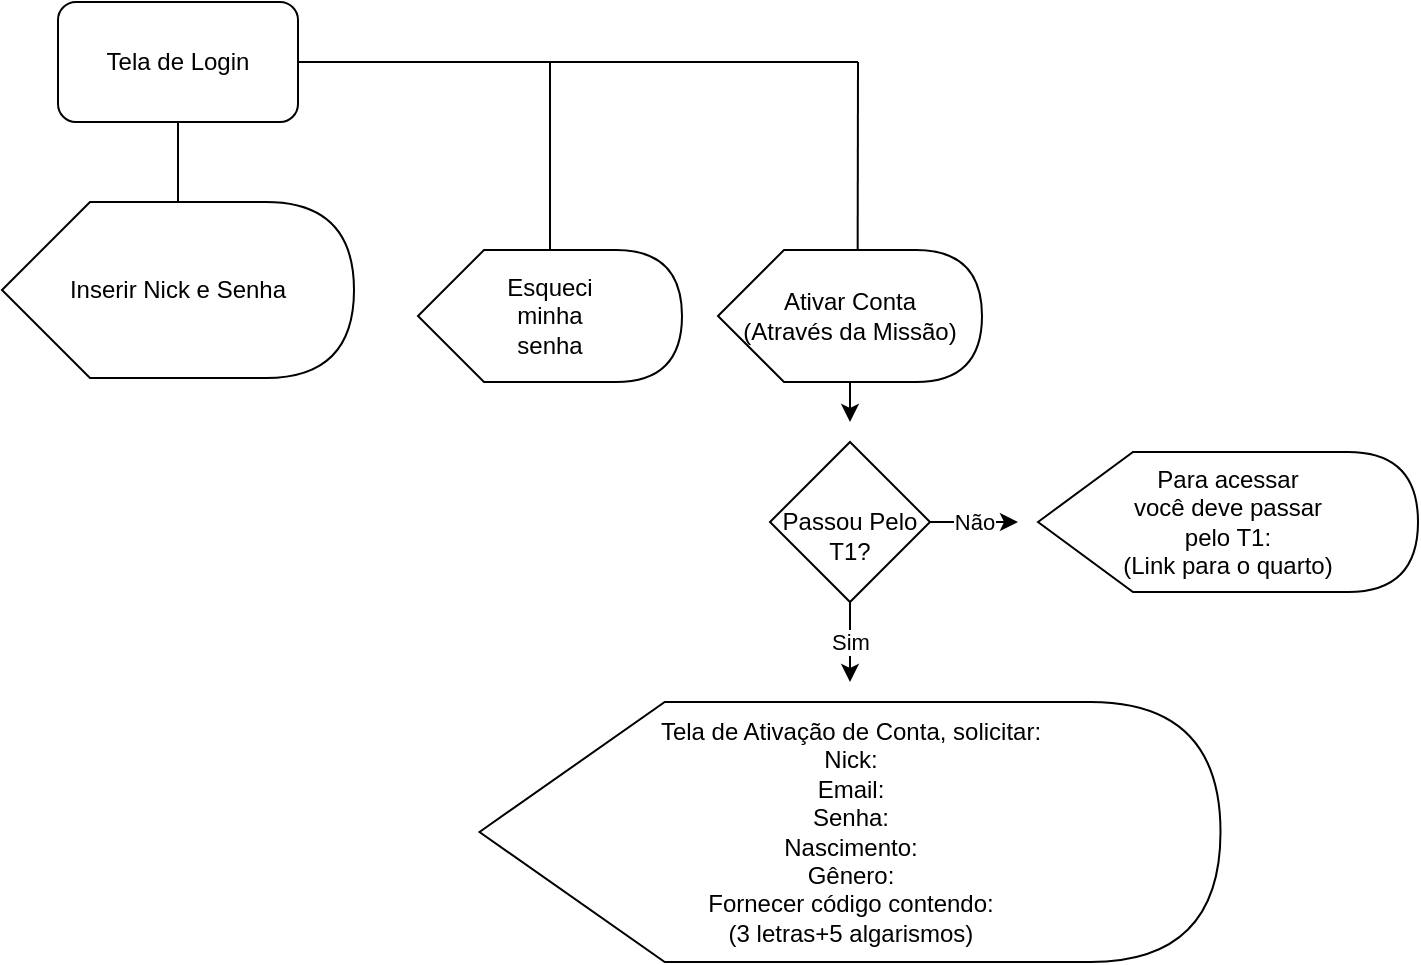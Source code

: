<mxfile version="19.0.3" type="device" pages="3"><diagram id="sy7VeC-6BjIflFU-jfCw" name="Login"><mxGraphModel dx="965" dy="653" grid="1" gridSize="10" guides="1" tooltips="1" connect="1" arrows="1" fold="1" page="1" pageScale="1" pageWidth="3300" pageHeight="4681" math="0" shadow="0"><root><mxCell id="0"/><mxCell id="1" parent="0"/><mxCell id="r9z4J4b-oKArlVZMMSKX-1" value="Inserir Nick e Senha" style="shape=display;whiteSpace=wrap;html=1;" parent="1" vertex="1"><mxGeometry x="12" y="130" width="176" height="88" as="geometry"/></mxCell><mxCell id="r9z4J4b-oKArlVZMMSKX-2" value="Tela de Login" style="rounded=1;whiteSpace=wrap;html=1;" parent="1" vertex="1"><mxGeometry x="40" y="30" width="120" height="60" as="geometry"/></mxCell><mxCell id="r9z4J4b-oKArlVZMMSKX-3" value="Esqueci&lt;br&gt;minha&lt;br&gt;senha" style="shape=display;whiteSpace=wrap;html=1;" parent="1" vertex="1"><mxGeometry x="220" y="154" width="132" height="66" as="geometry"/></mxCell><mxCell id="r9z4J4b-oKArlVZMMSKX-4" value="Ativar Conta&lt;br&gt;(Através da Missão)" style="shape=display;whiteSpace=wrap;html=1;" parent="1" vertex="1"><mxGeometry x="370" y="154" width="132" height="66" as="geometry"/></mxCell><mxCell id="r9z4J4b-oKArlVZMMSKX-5" value="&lt;br&gt;Passou Pelo&lt;br&gt;T1?" style="rhombus;whiteSpace=wrap;html=1;" parent="1" vertex="1"><mxGeometry x="396" y="250" width="80" height="80" as="geometry"/></mxCell><mxCell id="r9z4J4b-oKArlVZMMSKX-6" value="Não&lt;br&gt;" style="endArrow=classic;html=1;rounded=0;exitX=1;exitY=0.5;exitDx=0;exitDy=0;" parent="1" source="r9z4J4b-oKArlVZMMSKX-5" edge="1"><mxGeometry width="50" height="50" relative="1" as="geometry"><mxPoint x="390" y="310" as="sourcePoint"/><mxPoint x="520" y="290" as="targetPoint"/></mxGeometry></mxCell><mxCell id="r9z4J4b-oKArlVZMMSKX-7" value="Sim" style="endArrow=classic;html=1;rounded=0;exitX=0.5;exitY=1;exitDx=0;exitDy=0;" parent="1" source="r9z4J4b-oKArlVZMMSKX-5" edge="1"><mxGeometry width="50" height="50" relative="1" as="geometry"><mxPoint x="390" y="300" as="sourcePoint"/><mxPoint x="436" y="370" as="targetPoint"/></mxGeometry></mxCell><mxCell id="r9z4J4b-oKArlVZMMSKX-8" value="Tela de Ativação de Conta, solicitar:&lt;br&gt;Nick:&lt;br&gt;Email:&lt;br&gt;Senha:&lt;br&gt;Nascimento:&lt;br&gt;Gênero:&lt;br&gt;Fornecer código contendo:&lt;br&gt;(3 letras+5 algarismos)" style="shape=display;whiteSpace=wrap;html=1;" parent="1" vertex="1"><mxGeometry x="250.75" y="380" width="370.5" height="130" as="geometry"/></mxCell><mxCell id="r9z4J4b-oKArlVZMMSKX-9" value="" style="endArrow=classic;html=1;rounded=0;exitX=0;exitY=0;exitDx=66;exitDy=66;exitPerimeter=0;" parent="1" source="r9z4J4b-oKArlVZMMSKX-4" edge="1"><mxGeometry width="50" height="50" relative="1" as="geometry"><mxPoint x="390" y="260" as="sourcePoint"/><mxPoint x="436" y="240" as="targetPoint"/><Array as="points"/></mxGeometry></mxCell><mxCell id="r9z4J4b-oKArlVZMMSKX-11" value="Para acessar&lt;br&gt;você deve passar&lt;br&gt;pelo T1:&lt;br&gt;(Link para o quarto)" style="shape=display;whiteSpace=wrap;html=1;" parent="1" vertex="1"><mxGeometry x="530" y="255" width="190" height="70" as="geometry"/></mxCell><mxCell id="tSemTpCYCVQGYP4GgRuA-1" value="" style="endArrow=none;html=1;rounded=0;exitX=0;exitY=0;exitDx=88;exitDy=0;exitPerimeter=0;" parent="1" source="r9z4J4b-oKArlVZMMSKX-1" target="r9z4J4b-oKArlVZMMSKX-2" edge="1"><mxGeometry width="50" height="50" relative="1" as="geometry"><mxPoint x="530" y="340" as="sourcePoint"/><mxPoint x="580" y="290" as="targetPoint"/></mxGeometry></mxCell><mxCell id="tSemTpCYCVQGYP4GgRuA-2" value="" style="endArrow=none;html=1;rounded=0;exitX=0;exitY=0;exitDx=66;exitDy=0;exitPerimeter=0;" parent="1" source="r9z4J4b-oKArlVZMMSKX-3" edge="1"><mxGeometry width="50" height="50" relative="1" as="geometry"><mxPoint x="530" y="340" as="sourcePoint"/><mxPoint x="286" y="60" as="targetPoint"/></mxGeometry></mxCell><mxCell id="tSemTpCYCVQGYP4GgRuA-3" value="" style="endArrow=none;html=1;rounded=0;exitX=0.529;exitY=-0.004;exitDx=0;exitDy=0;exitPerimeter=0;" parent="1" source="r9z4J4b-oKArlVZMMSKX-4" edge="1"><mxGeometry width="50" height="50" relative="1" as="geometry"><mxPoint x="430" y="200" as="sourcePoint"/><mxPoint x="440" y="60" as="targetPoint"/></mxGeometry></mxCell><mxCell id="tSemTpCYCVQGYP4GgRuA-4" value="" style="endArrow=none;html=1;rounded=0;exitX=1;exitY=0.5;exitDx=0;exitDy=0;" parent="1" source="r9z4J4b-oKArlVZMMSKX-2" edge="1"><mxGeometry width="50" height="50" relative="1" as="geometry"><mxPoint x="330" y="90" as="sourcePoint"/><mxPoint x="440" y="60" as="targetPoint"/></mxGeometry></mxCell></root></mxGraphModel></diagram><diagram id="vlQ6nkEMYb3WXL11jJAH" name="Home"><mxGraphModel dx="662" dy="448" grid="1" gridSize="10" guides="1" tooltips="1" connect="1" arrows="1" fold="1" page="1" pageScale="1" pageWidth="827" pageHeight="1169" math="0" shadow="0"><root><mxCell id="0"/><mxCell id="1" parent="0"/><mxCell id="opj9Q_pAyznWZsI7xy_d-2" value="Home&lt;br&gt;(Após Login)" style="rounded=1;whiteSpace=wrap;html=1;" vertex="1" parent="1"><mxGeometry x="40" y="30" width="120" height="60" as="geometry"/></mxCell><mxCell id="rFK4WhXnrDeAq2bRcmVH-1" value="Perfil do Policial" style="shape=display;whiteSpace=wrap;html=1;" vertex="1" parent="1"><mxGeometry x="12" y="130" width="176" height="88" as="geometry"/></mxCell><mxCell id="EaPkpepy28ShV2WbkqV--1" value="" style="endArrow=none;html=1;rounded=0;exitX=0;exitY=0;exitDx=88;exitDy=0;exitPerimeter=0;entryX=0.5;entryY=1;entryDx=0;entryDy=0;" edge="1" parent="1" source="rFK4WhXnrDeAq2bRcmVH-1" target="opj9Q_pAyznWZsI7xy_d-2"><mxGeometry width="50" height="50" relative="1" as="geometry"><mxPoint x="390" y="430" as="sourcePoint"/><mxPoint x="440" y="380" as="targetPoint"/></mxGeometry></mxCell><mxCell id="EaPkpepy28ShV2WbkqV--3" value="Controle de Patentes" style="shape=display;whiteSpace=wrap;html=1;" vertex="1" parent="1"><mxGeometry x="210" y="141" width="132" height="66" as="geometry"/></mxCell><mxCell id="EaPkpepy28ShV2WbkqV--4" value="Estatuto" style="shape=display;whiteSpace=wrap;html=1;" vertex="1" parent="1"><mxGeometry x="360" y="141" width="132" height="66" as="geometry"/></mxCell><mxCell id="EaPkpepy28ShV2WbkqV--5" value="" style="endArrow=none;html=1;rounded=0;exitX=1;exitY=0.5;exitDx=0;exitDy=0;" edge="1" parent="1" source="opj9Q_pAyznWZsI7xy_d-2"><mxGeometry width="50" height="50" relative="1" as="geometry"><mxPoint x="390" y="430" as="sourcePoint"/><mxPoint x="580" y="60" as="targetPoint"/></mxGeometry></mxCell><mxCell id="EaPkpepy28ShV2WbkqV--6" value="" style="endArrow=none;html=1;rounded=0;exitX=0;exitY=0;exitDx=66;exitDy=0;exitPerimeter=0;" edge="1" parent="1" source="EaPkpepy28ShV2WbkqV--3"><mxGeometry width="50" height="50" relative="1" as="geometry"><mxPoint x="390" y="430" as="sourcePoint"/><mxPoint x="276" y="60" as="targetPoint"/></mxGeometry></mxCell><mxCell id="EaPkpepy28ShV2WbkqV--7" value="" style="endArrow=none;html=1;rounded=0;exitX=0.536;exitY=-0.014;exitDx=0;exitDy=0;exitPerimeter=0;" edge="1" parent="1" source="EaPkpepy28ShV2WbkqV--4"><mxGeometry width="50" height="50" relative="1" as="geometry"><mxPoint x="390" y="430" as="sourcePoint"/><mxPoint x="430" y="60" as="targetPoint"/></mxGeometry></mxCell><mxCell id="EaPkpepy28ShV2WbkqV--9" value="" style="shape=display;whiteSpace=wrap;html=1;" vertex="1" parent="1"><mxGeometry x="510" y="141" width="132" height="66" as="geometry"/></mxCell><mxCell id="EaPkpepy28ShV2WbkqV--10" value="" style="endArrow=none;html=1;rounded=0;exitX=0.53;exitY=-0.003;exitDx=0;exitDy=0;exitPerimeter=0;" edge="1" parent="1" source="EaPkpepy28ShV2WbkqV--9"><mxGeometry width="50" height="50" relative="1" as="geometry"><mxPoint x="440" y="200" as="sourcePoint"/><mxPoint x="580" y="60" as="targetPoint"/></mxGeometry></mxCell></root></mxGraphModel></diagram><diagram id="vYu8JXXg1JtLNvd839-o" name="Controle de Patentes"><mxGraphModel dx="965" dy="653" grid="1" gridSize="10" guides="1" tooltips="1" connect="1" arrows="1" fold="1" page="1" pageScale="1" pageWidth="827" pageHeight="1169" math="0" shadow="0"><root><mxCell id="0"/><mxCell id="1" parent="0"/><mxCell id="QNFL4UGvTWcg9UfrxBz5-1" value="Controle de Patentes" style="rounded=1;whiteSpace=wrap;html=1;" vertex="1" parent="1"><mxGeometry x="40" y="40" width="120" height="60" as="geometry"/></mxCell><mxCell id="ssQQ-QmvI8ISf_WWpBAI-1" value="Lista de Cargos" style="shape=display;whiteSpace=wrap;html=1;" vertex="1" parent="1"><mxGeometry x="23" y="150" width="154" height="77" as="geometry"/></mxCell><mxCell id="ssQQ-QmvI8ISf_WWpBAI-2" value="&lt;br&gt;Lista de Funcionários&lt;br&gt;De acordo com&lt;br&gt;o Cargo" style="shape=display;whiteSpace=wrap;html=1;" vertex="1" parent="1"><mxGeometry x="23" y="270" width="154" height="77" as="geometry"/></mxCell><mxCell id="ssQQ-QmvI8ISf_WWpBAI-4" value="" style="endArrow=classic;html=1;rounded=0;exitX=0.5;exitY=1;exitDx=0;exitDy=0;" edge="1" parent="1" source="QNFL4UGvTWcg9UfrxBz5-1" target="ssQQ-QmvI8ISf_WWpBAI-1"><mxGeometry width="50" height="50" relative="1" as="geometry"><mxPoint x="390" y="400" as="sourcePoint"/><mxPoint x="440" y="350" as="targetPoint"/></mxGeometry></mxCell><mxCell id="ssQQ-QmvI8ISf_WWpBAI-5" value="" style="endArrow=classic;html=1;rounded=0;entryX=0;entryY=0;entryDx=77;entryDy=0;entryPerimeter=0;exitX=0;exitY=0;exitDx=77;exitDy=77;exitPerimeter=0;" edge="1" parent="1" source="ssQQ-QmvI8ISf_WWpBAI-1" target="ssQQ-QmvI8ISf_WWpBAI-2"><mxGeometry width="50" height="50" relative="1" as="geometry"><mxPoint x="100" y="230" as="sourcePoint"/><mxPoint x="110" y="160" as="targetPoint"/></mxGeometry></mxCell></root></mxGraphModel></diagram></mxfile>